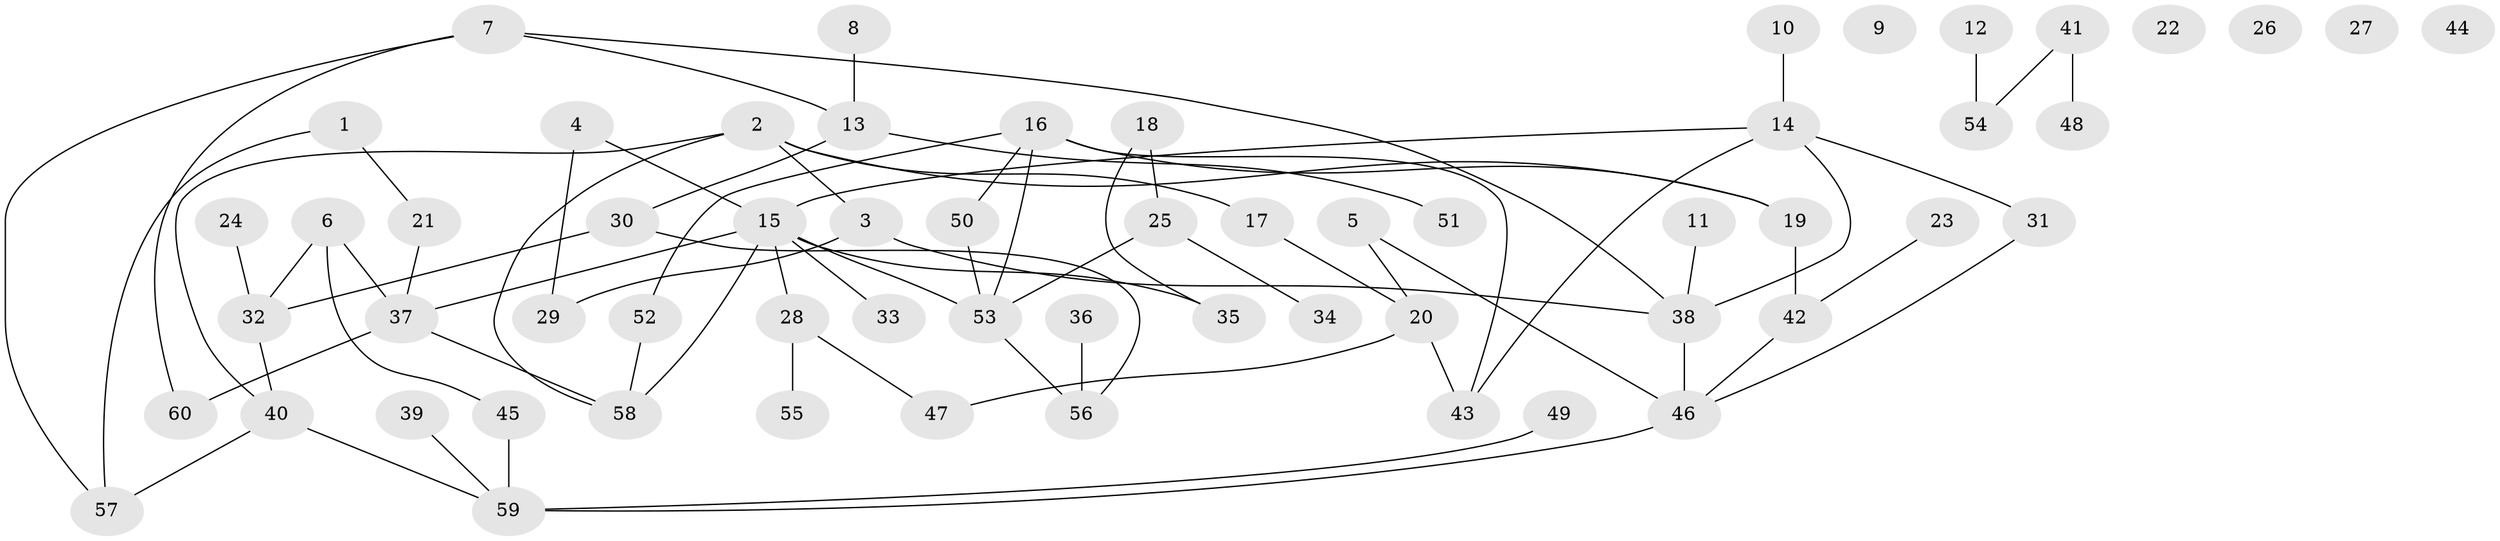 // Generated by graph-tools (version 1.1) at 2025/49/03/09/25 03:49:05]
// undirected, 60 vertices, 74 edges
graph export_dot {
graph [start="1"]
  node [color=gray90,style=filled];
  1;
  2;
  3;
  4;
  5;
  6;
  7;
  8;
  9;
  10;
  11;
  12;
  13;
  14;
  15;
  16;
  17;
  18;
  19;
  20;
  21;
  22;
  23;
  24;
  25;
  26;
  27;
  28;
  29;
  30;
  31;
  32;
  33;
  34;
  35;
  36;
  37;
  38;
  39;
  40;
  41;
  42;
  43;
  44;
  45;
  46;
  47;
  48;
  49;
  50;
  51;
  52;
  53;
  54;
  55;
  56;
  57;
  58;
  59;
  60;
  1 -- 21;
  1 -- 57;
  2 -- 3;
  2 -- 17;
  2 -- 19;
  2 -- 40;
  2 -- 58;
  3 -- 29;
  3 -- 38;
  4 -- 15;
  4 -- 29;
  5 -- 20;
  5 -- 46;
  6 -- 32;
  6 -- 37;
  6 -- 45;
  7 -- 13;
  7 -- 38;
  7 -- 57;
  7 -- 60;
  8 -- 13;
  10 -- 14;
  11 -- 38;
  12 -- 54;
  13 -- 30;
  13 -- 51;
  14 -- 15;
  14 -- 31;
  14 -- 38;
  14 -- 43;
  15 -- 28;
  15 -- 33;
  15 -- 35;
  15 -- 37;
  15 -- 53;
  15 -- 58;
  16 -- 19;
  16 -- 43;
  16 -- 50;
  16 -- 52;
  16 -- 53;
  17 -- 20;
  18 -- 25;
  18 -- 35;
  19 -- 42;
  20 -- 43;
  20 -- 47;
  21 -- 37;
  23 -- 42;
  24 -- 32;
  25 -- 34;
  25 -- 53;
  28 -- 47;
  28 -- 55;
  30 -- 32;
  30 -- 56;
  31 -- 46;
  32 -- 40;
  36 -- 56;
  37 -- 58;
  37 -- 60;
  38 -- 46;
  39 -- 59;
  40 -- 57;
  40 -- 59;
  41 -- 48;
  41 -- 54;
  42 -- 46;
  45 -- 59;
  46 -- 59;
  49 -- 59;
  50 -- 53;
  52 -- 58;
  53 -- 56;
}
